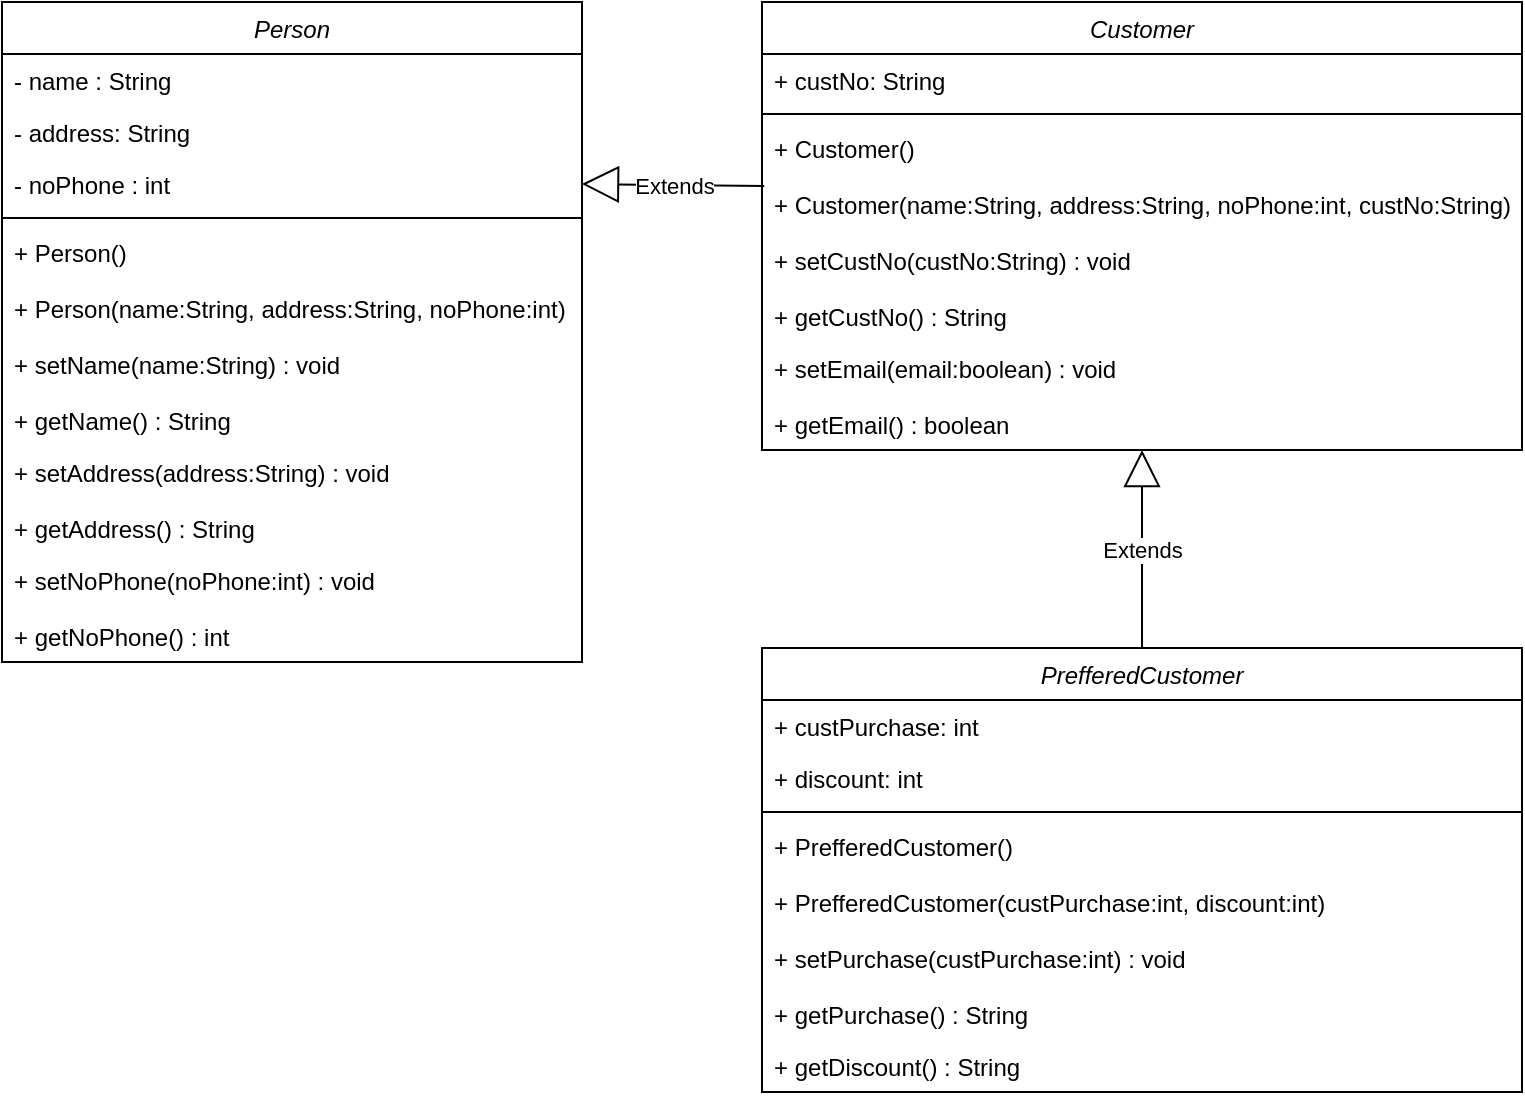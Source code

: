 <mxfile version="13.10.1" type="github">
  <diagram id="C5RBs43oDa-KdzZeNtuy" name="Page-1">
    <mxGraphModel dx="868" dy="482" grid="1" gridSize="10" guides="1" tooltips="1" connect="1" arrows="1" fold="1" page="1" pageScale="1" pageWidth="827" pageHeight="1169" math="0" shadow="0">
      <root>
        <mxCell id="WIyWlLk6GJQsqaUBKTNV-0" />
        <mxCell id="WIyWlLk6GJQsqaUBKTNV-1" parent="WIyWlLk6GJQsqaUBKTNV-0" />
        <mxCell id="zkfFHV4jXpPFQw0GAbJ--0" value="Person" style="swimlane;fontStyle=2;align=center;verticalAlign=top;childLayout=stackLayout;horizontal=1;startSize=26;horizontalStack=0;resizeParent=1;resizeLast=0;collapsible=1;marginBottom=0;rounded=0;shadow=0;strokeWidth=1;" parent="WIyWlLk6GJQsqaUBKTNV-1" vertex="1">
          <mxGeometry x="40" y="40" width="290" height="330" as="geometry">
            <mxRectangle x="230" y="140" width="160" height="26" as="alternateBounds" />
          </mxGeometry>
        </mxCell>
        <mxCell id="zkfFHV4jXpPFQw0GAbJ--1" value="- name : String" style="text;align=left;verticalAlign=top;spacingLeft=4;spacingRight=4;overflow=hidden;rotatable=0;points=[[0,0.5],[1,0.5]];portConstraint=eastwest;" parent="zkfFHV4jXpPFQw0GAbJ--0" vertex="1">
          <mxGeometry y="26" width="290" height="26" as="geometry" />
        </mxCell>
        <mxCell id="gB-Jj1gsL8ap6tx8Xafn-13" value="- address: String" style="text;align=left;verticalAlign=top;spacingLeft=4;spacingRight=4;overflow=hidden;rotatable=0;points=[[0,0.5],[1,0.5]];portConstraint=eastwest;" vertex="1" parent="zkfFHV4jXpPFQw0GAbJ--0">
          <mxGeometry y="52" width="290" height="26" as="geometry" />
        </mxCell>
        <mxCell id="zkfFHV4jXpPFQw0GAbJ--2" value="- noPhone : int" style="text;align=left;verticalAlign=top;spacingLeft=4;spacingRight=4;overflow=hidden;rotatable=0;points=[[0,0.5],[1,0.5]];portConstraint=eastwest;rounded=0;shadow=0;html=0;" parent="zkfFHV4jXpPFQw0GAbJ--0" vertex="1">
          <mxGeometry y="78" width="290" height="26" as="geometry" />
        </mxCell>
        <mxCell id="zkfFHV4jXpPFQw0GAbJ--4" value="" style="line;html=1;strokeWidth=1;align=left;verticalAlign=middle;spacingTop=-1;spacingLeft=3;spacingRight=3;rotatable=0;labelPosition=right;points=[];portConstraint=eastwest;" parent="zkfFHV4jXpPFQw0GAbJ--0" vertex="1">
          <mxGeometry y="104" width="290" height="8" as="geometry" />
        </mxCell>
        <mxCell id="gB-Jj1gsL8ap6tx8Xafn-14" value="+ Person()" style="text;align=left;verticalAlign=top;spacingLeft=4;spacingRight=4;overflow=hidden;rotatable=0;points=[[0,0.5],[1,0.5]];portConstraint=eastwest;" vertex="1" parent="zkfFHV4jXpPFQw0GAbJ--0">
          <mxGeometry y="112" width="290" height="28" as="geometry" />
        </mxCell>
        <mxCell id="gB-Jj1gsL8ap6tx8Xafn-25" value="+ Person(name:String, address:String, noPhone:int)" style="text;align=left;verticalAlign=top;spacingLeft=4;spacingRight=4;overflow=hidden;rotatable=0;points=[[0,0.5],[1,0.5]];portConstraint=eastwest;" vertex="1" parent="zkfFHV4jXpPFQw0GAbJ--0">
          <mxGeometry y="140" width="290" height="28" as="geometry" />
        </mxCell>
        <mxCell id="gB-Jj1gsL8ap6tx8Xafn-26" value="+ setName(name:String) : void" style="text;align=left;verticalAlign=top;spacingLeft=4;spacingRight=4;overflow=hidden;rotatable=0;points=[[0,0.5],[1,0.5]];portConstraint=eastwest;" vertex="1" parent="zkfFHV4jXpPFQw0GAbJ--0">
          <mxGeometry y="168" width="290" height="28" as="geometry" />
        </mxCell>
        <mxCell id="gB-Jj1gsL8ap6tx8Xafn-15" value="+ getName() : String" style="text;align=left;verticalAlign=top;spacingLeft=4;spacingRight=4;overflow=hidden;rotatable=0;points=[[0,0.5],[1,0.5]];portConstraint=eastwest;" vertex="1" parent="zkfFHV4jXpPFQw0GAbJ--0">
          <mxGeometry y="196" width="290" height="26" as="geometry" />
        </mxCell>
        <mxCell id="gB-Jj1gsL8ap6tx8Xafn-21" value="+ setAddress(address:String) : void" style="text;align=left;verticalAlign=top;spacingLeft=4;spacingRight=4;overflow=hidden;rotatable=0;points=[[0,0.5],[1,0.5]];portConstraint=eastwest;" vertex="1" parent="zkfFHV4jXpPFQw0GAbJ--0">
          <mxGeometry y="222" width="290" height="28" as="geometry" />
        </mxCell>
        <mxCell id="gB-Jj1gsL8ap6tx8Xafn-22" value="+ getAddress() : String" style="text;align=left;verticalAlign=top;spacingLeft=4;spacingRight=4;overflow=hidden;rotatable=0;points=[[0,0.5],[1,0.5]];portConstraint=eastwest;" vertex="1" parent="zkfFHV4jXpPFQw0GAbJ--0">
          <mxGeometry y="250" width="290" height="26" as="geometry" />
        </mxCell>
        <mxCell id="gB-Jj1gsL8ap6tx8Xafn-23" value="+ setNoPhone(noPhone:int) : void" style="text;align=left;verticalAlign=top;spacingLeft=4;spacingRight=4;overflow=hidden;rotatable=0;points=[[0,0.5],[1,0.5]];portConstraint=eastwest;" vertex="1" parent="zkfFHV4jXpPFQw0GAbJ--0">
          <mxGeometry y="276" width="290" height="28" as="geometry" />
        </mxCell>
        <mxCell id="gB-Jj1gsL8ap6tx8Xafn-24" value="+ getNoPhone() : int" style="text;align=left;verticalAlign=top;spacingLeft=4;spacingRight=4;overflow=hidden;rotatable=0;points=[[0,0.5],[1,0.5]];portConstraint=eastwest;" vertex="1" parent="zkfFHV4jXpPFQw0GAbJ--0">
          <mxGeometry y="304" width="290" height="26" as="geometry" />
        </mxCell>
        <mxCell id="gB-Jj1gsL8ap6tx8Xafn-27" value="Customer" style="swimlane;fontStyle=2;align=center;verticalAlign=top;childLayout=stackLayout;horizontal=1;startSize=26;horizontalStack=0;resizeParent=1;resizeLast=0;collapsible=1;marginBottom=0;rounded=0;shadow=0;strokeWidth=1;" vertex="1" parent="WIyWlLk6GJQsqaUBKTNV-1">
          <mxGeometry x="420" y="40" width="380" height="224" as="geometry">
            <mxRectangle x="230" y="140" width="160" height="26" as="alternateBounds" />
          </mxGeometry>
        </mxCell>
        <mxCell id="gB-Jj1gsL8ap6tx8Xafn-28" value="+ custNo: String" style="text;align=left;verticalAlign=top;spacingLeft=4;spacingRight=4;overflow=hidden;rotatable=0;points=[[0,0.5],[1,0.5]];portConstraint=eastwest;" vertex="1" parent="gB-Jj1gsL8ap6tx8Xafn-27">
          <mxGeometry y="26" width="380" height="26" as="geometry" />
        </mxCell>
        <mxCell id="gB-Jj1gsL8ap6tx8Xafn-31" value="" style="line;html=1;strokeWidth=1;align=left;verticalAlign=middle;spacingTop=-1;spacingLeft=3;spacingRight=3;rotatable=0;labelPosition=right;points=[];portConstraint=eastwest;" vertex="1" parent="gB-Jj1gsL8ap6tx8Xafn-27">
          <mxGeometry y="52" width="380" height="8" as="geometry" />
        </mxCell>
        <mxCell id="gB-Jj1gsL8ap6tx8Xafn-32" value="+ Customer()" style="text;align=left;verticalAlign=top;spacingLeft=4;spacingRight=4;overflow=hidden;rotatable=0;points=[[0,0.5],[1,0.5]];portConstraint=eastwest;" vertex="1" parent="gB-Jj1gsL8ap6tx8Xafn-27">
          <mxGeometry y="60" width="380" height="28" as="geometry" />
        </mxCell>
        <mxCell id="gB-Jj1gsL8ap6tx8Xafn-33" value="+ Customer(name:String, address:String, noPhone:int, custNo:String)" style="text;align=left;verticalAlign=top;spacingLeft=4;spacingRight=4;overflow=hidden;rotatable=0;points=[[0,0.5],[1,0.5]];portConstraint=eastwest;" vertex="1" parent="gB-Jj1gsL8ap6tx8Xafn-27">
          <mxGeometry y="88" width="380" height="28" as="geometry" />
        </mxCell>
        <mxCell id="gB-Jj1gsL8ap6tx8Xafn-34" value="+ setCustNo(custNo:String) : void" style="text;align=left;verticalAlign=top;spacingLeft=4;spacingRight=4;overflow=hidden;rotatable=0;points=[[0,0.5],[1,0.5]];portConstraint=eastwest;" vertex="1" parent="gB-Jj1gsL8ap6tx8Xafn-27">
          <mxGeometry y="116" width="380" height="28" as="geometry" />
        </mxCell>
        <mxCell id="gB-Jj1gsL8ap6tx8Xafn-35" value="+ getCustNo() : String" style="text;align=left;verticalAlign=top;spacingLeft=4;spacingRight=4;overflow=hidden;rotatable=0;points=[[0,0.5],[1,0.5]];portConstraint=eastwest;" vertex="1" parent="gB-Jj1gsL8ap6tx8Xafn-27">
          <mxGeometry y="144" width="380" height="26" as="geometry" />
        </mxCell>
        <mxCell id="gB-Jj1gsL8ap6tx8Xafn-51" value="+ setEmail(email:boolean) : void" style="text;align=left;verticalAlign=top;spacingLeft=4;spacingRight=4;overflow=hidden;rotatable=0;points=[[0,0.5],[1,0.5]];portConstraint=eastwest;" vertex="1" parent="gB-Jj1gsL8ap6tx8Xafn-27">
          <mxGeometry y="170" width="380" height="28" as="geometry" />
        </mxCell>
        <mxCell id="gB-Jj1gsL8ap6tx8Xafn-52" value="+ getEmail() : boolean" style="text;align=left;verticalAlign=top;spacingLeft=4;spacingRight=4;overflow=hidden;rotatable=0;points=[[0,0.5],[1,0.5]];portConstraint=eastwest;" vertex="1" parent="gB-Jj1gsL8ap6tx8Xafn-27">
          <mxGeometry y="198" width="380" height="26" as="geometry" />
        </mxCell>
        <mxCell id="gB-Jj1gsL8ap6tx8Xafn-40" value="PrefferedCustomer" style="swimlane;fontStyle=2;align=center;verticalAlign=top;childLayout=stackLayout;horizontal=1;startSize=26;horizontalStack=0;resizeParent=1;resizeLast=0;collapsible=1;marginBottom=0;rounded=0;shadow=0;strokeWidth=1;" vertex="1" parent="WIyWlLk6GJQsqaUBKTNV-1">
          <mxGeometry x="420" y="363" width="380" height="222" as="geometry">
            <mxRectangle x="230" y="140" width="160" height="26" as="alternateBounds" />
          </mxGeometry>
        </mxCell>
        <mxCell id="gB-Jj1gsL8ap6tx8Xafn-41" value="+ custPurchase: int" style="text;align=left;verticalAlign=top;spacingLeft=4;spacingRight=4;overflow=hidden;rotatable=0;points=[[0,0.5],[1,0.5]];portConstraint=eastwest;" vertex="1" parent="gB-Jj1gsL8ap6tx8Xafn-40">
          <mxGeometry y="26" width="380" height="26" as="geometry" />
        </mxCell>
        <mxCell id="gB-Jj1gsL8ap6tx8Xafn-47" value="+ discount: int" style="text;align=left;verticalAlign=top;spacingLeft=4;spacingRight=4;overflow=hidden;rotatable=0;points=[[0,0.5],[1,0.5]];portConstraint=eastwest;" vertex="1" parent="gB-Jj1gsL8ap6tx8Xafn-40">
          <mxGeometry y="52" width="380" height="26" as="geometry" />
        </mxCell>
        <mxCell id="gB-Jj1gsL8ap6tx8Xafn-42" value="" style="line;html=1;strokeWidth=1;align=left;verticalAlign=middle;spacingTop=-1;spacingLeft=3;spacingRight=3;rotatable=0;labelPosition=right;points=[];portConstraint=eastwest;" vertex="1" parent="gB-Jj1gsL8ap6tx8Xafn-40">
          <mxGeometry y="78" width="380" height="8" as="geometry" />
        </mxCell>
        <mxCell id="gB-Jj1gsL8ap6tx8Xafn-43" value="+ PrefferedCustomer()" style="text;align=left;verticalAlign=top;spacingLeft=4;spacingRight=4;overflow=hidden;rotatable=0;points=[[0,0.5],[1,0.5]];portConstraint=eastwest;" vertex="1" parent="gB-Jj1gsL8ap6tx8Xafn-40">
          <mxGeometry y="86" width="380" height="28" as="geometry" />
        </mxCell>
        <mxCell id="gB-Jj1gsL8ap6tx8Xafn-44" value="+ PrefferedCustomer(custPurchase:int, discount:int)" style="text;align=left;verticalAlign=top;spacingLeft=4;spacingRight=4;overflow=hidden;rotatable=0;points=[[0,0.5],[1,0.5]];portConstraint=eastwest;" vertex="1" parent="gB-Jj1gsL8ap6tx8Xafn-40">
          <mxGeometry y="114" width="380" height="28" as="geometry" />
        </mxCell>
        <mxCell id="gB-Jj1gsL8ap6tx8Xafn-45" value="+ setPurchase(custPurchase:int) : void" style="text;align=left;verticalAlign=top;spacingLeft=4;spacingRight=4;overflow=hidden;rotatable=0;points=[[0,0.5],[1,0.5]];portConstraint=eastwest;" vertex="1" parent="gB-Jj1gsL8ap6tx8Xafn-40">
          <mxGeometry y="142" width="380" height="28" as="geometry" />
        </mxCell>
        <mxCell id="gB-Jj1gsL8ap6tx8Xafn-46" value="+ getPurchase() : String" style="text;align=left;verticalAlign=top;spacingLeft=4;spacingRight=4;overflow=hidden;rotatable=0;points=[[0,0.5],[1,0.5]];portConstraint=eastwest;" vertex="1" parent="gB-Jj1gsL8ap6tx8Xafn-40">
          <mxGeometry y="170" width="380" height="26" as="geometry" />
        </mxCell>
        <mxCell id="gB-Jj1gsL8ap6tx8Xafn-48" value="+ getDiscount() : String" style="text;align=left;verticalAlign=top;spacingLeft=4;spacingRight=4;overflow=hidden;rotatable=0;points=[[0,0.5],[1,0.5]];portConstraint=eastwest;" vertex="1" parent="gB-Jj1gsL8ap6tx8Xafn-40">
          <mxGeometry y="196" width="380" height="26" as="geometry" />
        </mxCell>
        <mxCell id="gB-Jj1gsL8ap6tx8Xafn-49" value="Extends" style="endArrow=block;endSize=16;endFill=0;html=1;entryX=0.5;entryY=1;entryDx=0;entryDy=0;" edge="1" parent="WIyWlLk6GJQsqaUBKTNV-1" source="gB-Jj1gsL8ap6tx8Xafn-40" target="gB-Jj1gsL8ap6tx8Xafn-27">
          <mxGeometry width="160" relative="1" as="geometry">
            <mxPoint x="150" y="460" as="sourcePoint" />
            <mxPoint x="310" y="460" as="targetPoint" />
          </mxGeometry>
        </mxCell>
        <mxCell id="gB-Jj1gsL8ap6tx8Xafn-50" value="Extends" style="endArrow=block;endSize=16;endFill=0;html=1;exitX=0.003;exitY=0.143;exitDx=0;exitDy=0;exitPerimeter=0;" edge="1" parent="WIyWlLk6GJQsqaUBKTNV-1" source="gB-Jj1gsL8ap6tx8Xafn-33">
          <mxGeometry width="160" relative="1" as="geometry">
            <mxPoint x="420" y="131" as="sourcePoint" />
            <mxPoint x="330" y="131" as="targetPoint" />
          </mxGeometry>
        </mxCell>
      </root>
    </mxGraphModel>
  </diagram>
</mxfile>
